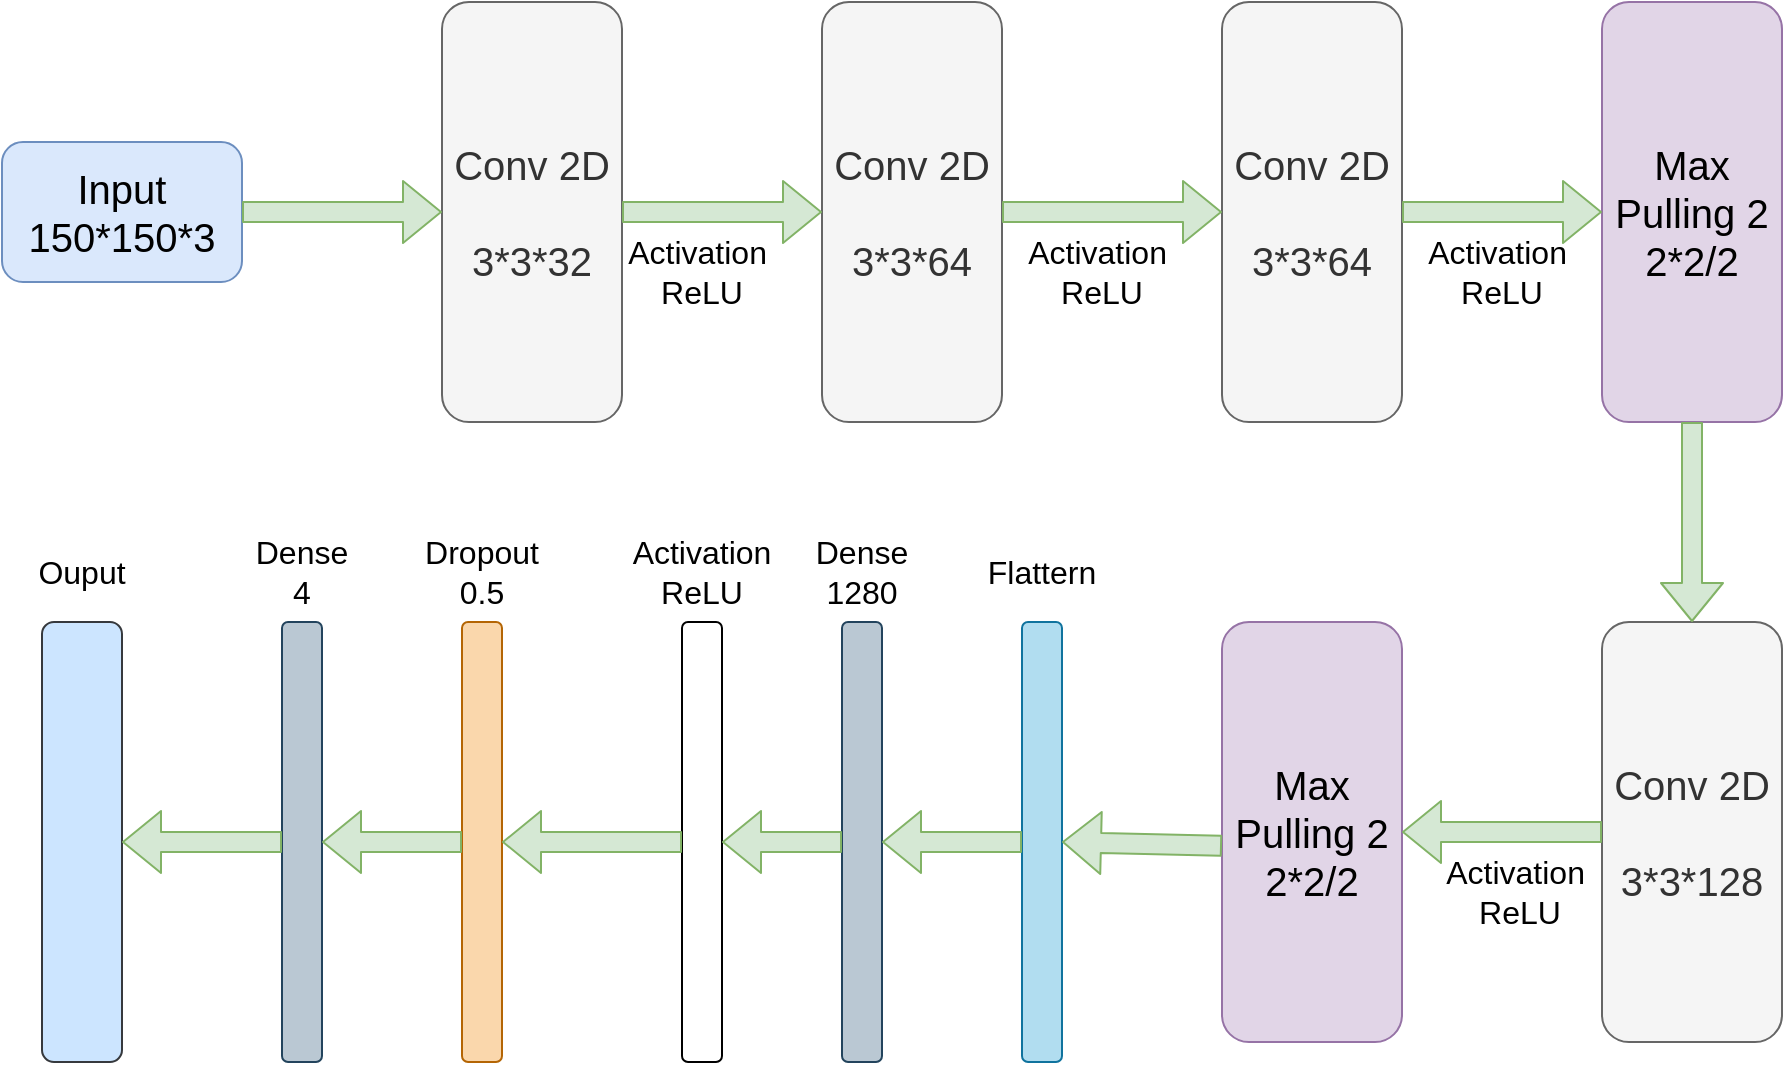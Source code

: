 <mxfile version="14.7.6" type="github">
  <diagram id="OnPQ22n1bFdFjmadFdNy" name="Page-1">
    <mxGraphModel dx="1422" dy="794" grid="0" gridSize="10" guides="1" tooltips="1" connect="1" arrows="1" fold="1" page="1" pageScale="1" pageWidth="3300" pageHeight="4681" math="0" shadow="0">
      <root>
        <mxCell id="0" />
        <mxCell id="1" parent="0" />
        <mxCell id="UDYRAPNue_7V9_LFrcEU-1" value="&lt;font style=&quot;font-size: 20px&quot;&gt;Input &lt;br&gt;150*150*3&lt;/font&gt;" style="rounded=1;whiteSpace=wrap;html=1;fillColor=#dae8fc;strokeColor=#6c8ebf;" vertex="1" parent="1">
          <mxGeometry x="50" y="190" width="120" height="70" as="geometry" />
        </mxCell>
        <mxCell id="UDYRAPNue_7V9_LFrcEU-4" value="&lt;font style=&quot;font-size: 20px&quot;&gt;Conv 2D&lt;br&gt;&lt;br&gt;3*3*32&lt;/font&gt;" style="rounded=1;whiteSpace=wrap;html=1;fillColor=#f5f5f5;strokeColor=#666666;fontColor=#333333;" vertex="1" parent="1">
          <mxGeometry x="270" y="120" width="90" height="210" as="geometry" />
        </mxCell>
        <mxCell id="UDYRAPNue_7V9_LFrcEU-5" value="&lt;font style=&quot;font-size: 20px&quot;&gt;Conv 2D&lt;br&gt;&lt;br&gt;3*3*64&lt;/font&gt;" style="rounded=1;whiteSpace=wrap;html=1;fillColor=#f5f5f5;strokeColor=#666666;fontColor=#333333;" vertex="1" parent="1">
          <mxGeometry x="660" y="120" width="90" height="210" as="geometry" />
        </mxCell>
        <mxCell id="UDYRAPNue_7V9_LFrcEU-6" value="&lt;font style=&quot;font-size: 20px&quot;&gt;Conv 2D&lt;br&gt;&lt;br&gt;3*3*64&lt;/font&gt;" style="rounded=1;whiteSpace=wrap;html=1;fillColor=#f5f5f5;strokeColor=#666666;fontColor=#333333;" vertex="1" parent="1">
          <mxGeometry x="460" y="120" width="90" height="210" as="geometry" />
        </mxCell>
        <mxCell id="UDYRAPNue_7V9_LFrcEU-7" value="&lt;font style=&quot;font-size: 20px&quot;&gt;Max Pulling 2&lt;br&gt;2*2/2&lt;/font&gt;" style="rounded=1;whiteSpace=wrap;html=1;fillColor=#e1d5e7;strokeColor=#9673a6;" vertex="1" parent="1">
          <mxGeometry x="850" y="120" width="90" height="210" as="geometry" />
        </mxCell>
        <mxCell id="UDYRAPNue_7V9_LFrcEU-8" value="" style="shape=flexArrow;endArrow=classic;html=1;exitX=1;exitY=0.5;exitDx=0;exitDy=0;entryX=0;entryY=0.5;entryDx=0;entryDy=0;fillColor=#d5e8d4;strokeColor=#82b366;" edge="1" parent="1" source="UDYRAPNue_7V9_LFrcEU-1" target="UDYRAPNue_7V9_LFrcEU-4">
          <mxGeometry width="50" height="50" relative="1" as="geometry">
            <mxPoint x="210" y="270" as="sourcePoint" />
            <mxPoint x="260" y="220" as="targetPoint" />
          </mxGeometry>
        </mxCell>
        <mxCell id="UDYRAPNue_7V9_LFrcEU-9" value="" style="shape=flexArrow;endArrow=classic;html=1;exitX=1;exitY=0.5;exitDx=0;exitDy=0;entryX=0;entryY=0.5;entryDx=0;entryDy=0;fillColor=#d5e8d4;strokeColor=#82b366;" edge="1" parent="1" source="UDYRAPNue_7V9_LFrcEU-4" target="UDYRAPNue_7V9_LFrcEU-6">
          <mxGeometry width="50" height="50" relative="1" as="geometry">
            <mxPoint x="430" y="260" as="sourcePoint" />
            <mxPoint x="450" y="225" as="targetPoint" />
          </mxGeometry>
        </mxCell>
        <mxCell id="UDYRAPNue_7V9_LFrcEU-10" value="" style="shape=flexArrow;endArrow=classic;html=1;exitX=1;exitY=0.5;exitDx=0;exitDy=0;entryX=0;entryY=0.5;entryDx=0;entryDy=0;fillColor=#d5e8d4;strokeColor=#82b366;" edge="1" parent="1" source="UDYRAPNue_7V9_LFrcEU-6" target="UDYRAPNue_7V9_LFrcEU-5">
          <mxGeometry width="50" height="50" relative="1" as="geometry">
            <mxPoint x="600" y="260" as="sourcePoint" />
            <mxPoint x="650" y="225" as="targetPoint" />
          </mxGeometry>
        </mxCell>
        <mxCell id="UDYRAPNue_7V9_LFrcEU-11" value="&lt;font style=&quot;font-size: 16px&quot;&gt;Activation&amp;nbsp;&lt;br&gt;ReLU&lt;/font&gt;" style="text;html=1;strokeColor=none;fillColor=none;align=center;verticalAlign=middle;whiteSpace=wrap;rounded=0;" vertex="1" parent="1">
          <mxGeometry x="370" y="240" width="60" height="30" as="geometry" />
        </mxCell>
        <mxCell id="UDYRAPNue_7V9_LFrcEU-12" value="&lt;font style=&quot;font-size: 16px&quot;&gt;Activation&amp;nbsp;&lt;br&gt;ReLU&lt;/font&gt;" style="text;html=1;strokeColor=none;fillColor=none;align=center;verticalAlign=middle;whiteSpace=wrap;rounded=0;" vertex="1" parent="1">
          <mxGeometry x="570" y="240" width="60" height="30" as="geometry" />
        </mxCell>
        <mxCell id="UDYRAPNue_7V9_LFrcEU-13" value="" style="shape=flexArrow;endArrow=classic;html=1;exitX=1;exitY=0.5;exitDx=0;exitDy=0;entryX=0;entryY=0.5;entryDx=0;entryDy=0;fillColor=#d5e8d4;strokeColor=#82b366;" edge="1" parent="1" source="UDYRAPNue_7V9_LFrcEU-5" target="UDYRAPNue_7V9_LFrcEU-7">
          <mxGeometry width="50" height="50" relative="1" as="geometry">
            <mxPoint x="800" y="260" as="sourcePoint" />
            <mxPoint x="830" y="225" as="targetPoint" />
          </mxGeometry>
        </mxCell>
        <mxCell id="UDYRAPNue_7V9_LFrcEU-14" value="&lt;font style=&quot;font-size: 16px&quot;&gt;Activation&amp;nbsp;&lt;br&gt;ReLU&lt;/font&gt;" style="text;html=1;strokeColor=none;fillColor=none;align=center;verticalAlign=middle;whiteSpace=wrap;rounded=0;" vertex="1" parent="1">
          <mxGeometry x="770" y="240" width="60" height="30" as="geometry" />
        </mxCell>
        <mxCell id="UDYRAPNue_7V9_LFrcEU-15" value="&lt;font style=&quot;font-size: 20px&quot;&gt;Conv 2D&lt;br&gt;&lt;br&gt;3*3*128&lt;/font&gt;" style="rounded=1;whiteSpace=wrap;html=1;fillColor=#f5f5f5;strokeColor=#666666;fontColor=#333333;" vertex="1" parent="1">
          <mxGeometry x="850" y="430" width="90" height="210" as="geometry" />
        </mxCell>
        <mxCell id="UDYRAPNue_7V9_LFrcEU-16" value="&lt;font style=&quot;font-size: 20px&quot;&gt;Max Pulling 2&lt;br&gt;2*2/2&lt;/font&gt;" style="rounded=1;whiteSpace=wrap;html=1;fillColor=#e1d5e7;strokeColor=#9673a6;" vertex="1" parent="1">
          <mxGeometry x="660" y="430" width="90" height="210" as="geometry" />
        </mxCell>
        <mxCell id="UDYRAPNue_7V9_LFrcEU-17" value="" style="rounded=1;whiteSpace=wrap;html=1;fillColor=#b1ddf0;strokeColor=#10739e;" vertex="1" parent="1">
          <mxGeometry x="560" y="430" width="20" height="220" as="geometry" />
        </mxCell>
        <mxCell id="UDYRAPNue_7V9_LFrcEU-18" value="" style="rounded=1;whiteSpace=wrap;html=1;fillColor=#bac8d3;strokeColor=#23445d;" vertex="1" parent="1">
          <mxGeometry x="470" y="430" width="20" height="220" as="geometry" />
        </mxCell>
        <mxCell id="UDYRAPNue_7V9_LFrcEU-19" value="" style="rounded=1;whiteSpace=wrap;html=1;" vertex="1" parent="1">
          <mxGeometry x="390" y="430" width="20" height="220" as="geometry" />
        </mxCell>
        <mxCell id="UDYRAPNue_7V9_LFrcEU-20" value="" style="rounded=1;whiteSpace=wrap;html=1;fillColor=#fad7ac;strokeColor=#b46504;" vertex="1" parent="1">
          <mxGeometry x="280" y="430" width="20" height="220" as="geometry" />
        </mxCell>
        <mxCell id="UDYRAPNue_7V9_LFrcEU-21" value="" style="rounded=1;whiteSpace=wrap;html=1;fillColor=#bac8d3;strokeColor=#23445d;" vertex="1" parent="1">
          <mxGeometry x="190" y="430" width="20" height="220" as="geometry" />
        </mxCell>
        <mxCell id="UDYRAPNue_7V9_LFrcEU-22" value="" style="rounded=1;whiteSpace=wrap;html=1;fillColor=#cce5ff;strokeColor=#36393d;" vertex="1" parent="1">
          <mxGeometry x="70" y="430" width="40" height="220" as="geometry" />
        </mxCell>
        <mxCell id="UDYRAPNue_7V9_LFrcEU-23" value="" style="shape=flexArrow;endArrow=classic;html=1;exitX=0.5;exitY=1;exitDx=0;exitDy=0;entryX=0.5;entryY=0;entryDx=0;entryDy=0;fillColor=#d5e8d4;strokeColor=#82b366;" edge="1" parent="1" source="UDYRAPNue_7V9_LFrcEU-7" target="UDYRAPNue_7V9_LFrcEU-15">
          <mxGeometry width="50" height="50" relative="1" as="geometry">
            <mxPoint x="1010" y="410" as="sourcePoint" />
            <mxPoint x="1060" y="360" as="targetPoint" />
          </mxGeometry>
        </mxCell>
        <mxCell id="UDYRAPNue_7V9_LFrcEU-24" value="" style="shape=flexArrow;endArrow=classic;html=1;fillColor=#d5e8d4;strokeColor=#82b366;entryX=1;entryY=0.5;entryDx=0;entryDy=0;exitX=0;exitY=0.5;exitDx=0;exitDy=0;" edge="1" parent="1" source="UDYRAPNue_7V9_LFrcEU-15" target="UDYRAPNue_7V9_LFrcEU-16">
          <mxGeometry width="50" height="50" relative="1" as="geometry">
            <mxPoint x="839" y="535" as="sourcePoint" />
            <mxPoint x="764" y="528" as="targetPoint" />
          </mxGeometry>
        </mxCell>
        <mxCell id="UDYRAPNue_7V9_LFrcEU-25" value="" style="shape=flexArrow;endArrow=classic;html=1;fillColor=#d5e8d4;strokeColor=#82b366;entryX=1;entryY=0.5;entryDx=0;entryDy=0;exitX=0;exitY=0.533;exitDx=0;exitDy=0;exitPerimeter=0;" edge="1" parent="1" source="UDYRAPNue_7V9_LFrcEU-16" target="UDYRAPNue_7V9_LFrcEU-17">
          <mxGeometry width="50" height="50" relative="1" as="geometry">
            <mxPoint x="649" y="535" as="sourcePoint" />
            <mxPoint x="595" y="540" as="targetPoint" />
          </mxGeometry>
        </mxCell>
        <mxCell id="UDYRAPNue_7V9_LFrcEU-26" value="" style="shape=flexArrow;endArrow=classic;html=1;entryX=1;entryY=0.5;entryDx=0;entryDy=0;exitX=0;exitY=0.5;exitDx=0;exitDy=0;fillColor=#d5e8d4;strokeColor=#82b366;" edge="1" parent="1" source="UDYRAPNue_7V9_LFrcEU-17" target="UDYRAPNue_7V9_LFrcEU-18">
          <mxGeometry width="50" height="50" relative="1" as="geometry">
            <mxPoint x="490" y="600" as="sourcePoint" />
            <mxPoint x="540" y="550" as="targetPoint" />
          </mxGeometry>
        </mxCell>
        <mxCell id="UDYRAPNue_7V9_LFrcEU-27" value="" style="shape=flexArrow;endArrow=classic;html=1;entryX=1;entryY=0.5;entryDx=0;entryDy=0;exitX=0;exitY=0.5;exitDx=0;exitDy=0;fillColor=#d5e8d4;strokeColor=#82b366;" edge="1" parent="1" source="UDYRAPNue_7V9_LFrcEU-18" target="UDYRAPNue_7V9_LFrcEU-19">
          <mxGeometry width="50" height="50" relative="1" as="geometry">
            <mxPoint x="410" y="600" as="sourcePoint" />
            <mxPoint x="460" y="550" as="targetPoint" />
          </mxGeometry>
        </mxCell>
        <mxCell id="UDYRAPNue_7V9_LFrcEU-28" value="" style="shape=flexArrow;endArrow=classic;html=1;entryX=1;entryY=0.5;entryDx=0;entryDy=0;exitX=0;exitY=0.5;exitDx=0;exitDy=0;fillColor=#d5e8d4;strokeColor=#82b366;" edge="1" parent="1" source="UDYRAPNue_7V9_LFrcEU-19" target="UDYRAPNue_7V9_LFrcEU-20">
          <mxGeometry width="50" height="50" relative="1" as="geometry">
            <mxPoint x="340" y="600" as="sourcePoint" />
            <mxPoint x="390" y="550" as="targetPoint" />
          </mxGeometry>
        </mxCell>
        <mxCell id="UDYRAPNue_7V9_LFrcEU-29" value="" style="shape=flexArrow;endArrow=classic;html=1;entryX=1;entryY=0.5;entryDx=0;entryDy=0;exitX=0;exitY=0.5;exitDx=0;exitDy=0;fillColor=#d5e8d4;strokeColor=#82b366;" edge="1" parent="1" source="UDYRAPNue_7V9_LFrcEU-20" target="UDYRAPNue_7V9_LFrcEU-21">
          <mxGeometry width="50" height="50" relative="1" as="geometry">
            <mxPoint x="200" y="610" as="sourcePoint" />
            <mxPoint x="250" y="560" as="targetPoint" />
          </mxGeometry>
        </mxCell>
        <mxCell id="UDYRAPNue_7V9_LFrcEU-30" value="" style="shape=flexArrow;endArrow=classic;html=1;entryX=1;entryY=0.5;entryDx=0;entryDy=0;exitX=0;exitY=0.5;exitDx=0;exitDy=0;fillColor=#d5e8d4;strokeColor=#82b366;" edge="1" parent="1" source="UDYRAPNue_7V9_LFrcEU-21" target="UDYRAPNue_7V9_LFrcEU-22">
          <mxGeometry width="50" height="50" relative="1" as="geometry">
            <mxPoint x="140" y="590" as="sourcePoint" />
            <mxPoint x="190" y="540" as="targetPoint" />
          </mxGeometry>
        </mxCell>
        <mxCell id="UDYRAPNue_7V9_LFrcEU-31" value="&lt;span style=&quot;font-size: 16px&quot;&gt;Flattern&lt;/span&gt;" style="text;html=1;strokeColor=none;fillColor=none;align=center;verticalAlign=middle;whiteSpace=wrap;rounded=0;" vertex="1" parent="1">
          <mxGeometry x="540" y="390" width="60" height="30" as="geometry" />
        </mxCell>
        <mxCell id="UDYRAPNue_7V9_LFrcEU-32" value="&lt;span style=&quot;font-size: 16px&quot;&gt;Dense&lt;br&gt;1280&lt;br&gt;&lt;/span&gt;" style="text;html=1;strokeColor=none;fillColor=none;align=center;verticalAlign=middle;whiteSpace=wrap;rounded=0;" vertex="1" parent="1">
          <mxGeometry x="450" y="390" width="60" height="30" as="geometry" />
        </mxCell>
        <mxCell id="UDYRAPNue_7V9_LFrcEU-33" value="&lt;span style=&quot;font-size: 16px&quot;&gt;Activation&lt;br&gt;ReLU&lt;br&gt;&lt;/span&gt;" style="text;html=1;strokeColor=none;fillColor=none;align=center;verticalAlign=middle;whiteSpace=wrap;rounded=0;" vertex="1" parent="1">
          <mxGeometry x="370" y="390" width="60" height="30" as="geometry" />
        </mxCell>
        <mxCell id="UDYRAPNue_7V9_LFrcEU-34" value="&lt;span style=&quot;font-size: 16px&quot;&gt;Dropout&lt;br&gt;0.5&lt;br&gt;&lt;/span&gt;" style="text;html=1;strokeColor=none;fillColor=none;align=center;verticalAlign=middle;whiteSpace=wrap;rounded=0;" vertex="1" parent="1">
          <mxGeometry x="260" y="390" width="60" height="30" as="geometry" />
        </mxCell>
        <mxCell id="UDYRAPNue_7V9_LFrcEU-35" value="&lt;span style=&quot;font-size: 16px&quot;&gt;Dense 4&lt;/span&gt;" style="text;html=1;strokeColor=none;fillColor=none;align=center;verticalAlign=middle;whiteSpace=wrap;rounded=0;" vertex="1" parent="1">
          <mxGeometry x="170" y="390" width="60" height="30" as="geometry" />
        </mxCell>
        <mxCell id="UDYRAPNue_7V9_LFrcEU-36" value="&lt;span style=&quot;font-size: 16px&quot;&gt;Ouput&lt;/span&gt;" style="text;html=1;strokeColor=none;fillColor=none;align=center;verticalAlign=middle;whiteSpace=wrap;rounded=0;" vertex="1" parent="1">
          <mxGeometry x="60" y="390" width="60" height="30" as="geometry" />
        </mxCell>
        <mxCell id="UDYRAPNue_7V9_LFrcEU-37" value="&lt;font style=&quot;font-size: 16px&quot;&gt;Activation&amp;nbsp;&lt;br&gt;ReLU&lt;/font&gt;" style="text;html=1;strokeColor=none;fillColor=none;align=center;verticalAlign=middle;whiteSpace=wrap;rounded=0;" vertex="1" parent="1">
          <mxGeometry x="779" y="550" width="60" height="30" as="geometry" />
        </mxCell>
      </root>
    </mxGraphModel>
  </diagram>
</mxfile>
